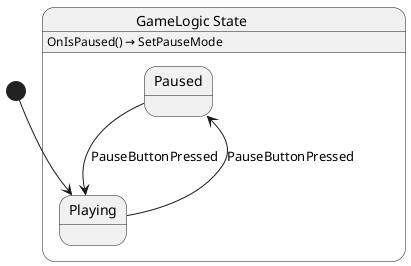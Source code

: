 @startuml GameLogic
state "GameLogic State" as Shellguard_Game_State_GameLogic_State {
  state "Paused" as Shellguard_Game_State_GameLogic_State_Paused
  state "Playing" as Shellguard_Game_State_GameLogic_State_Playing
}

Shellguard_Game_State_GameLogic_State_Paused --> Shellguard_Game_State_GameLogic_State_Playing : PauseButtonPressed
Shellguard_Game_State_GameLogic_State_Playing --> Shellguard_Game_State_GameLogic_State_Paused : PauseButtonPressed

Shellguard_Game_State_GameLogic_State : OnIsPaused() → SetPauseMode

[*] --> Shellguard_Game_State_GameLogic_State_Playing
@enduml